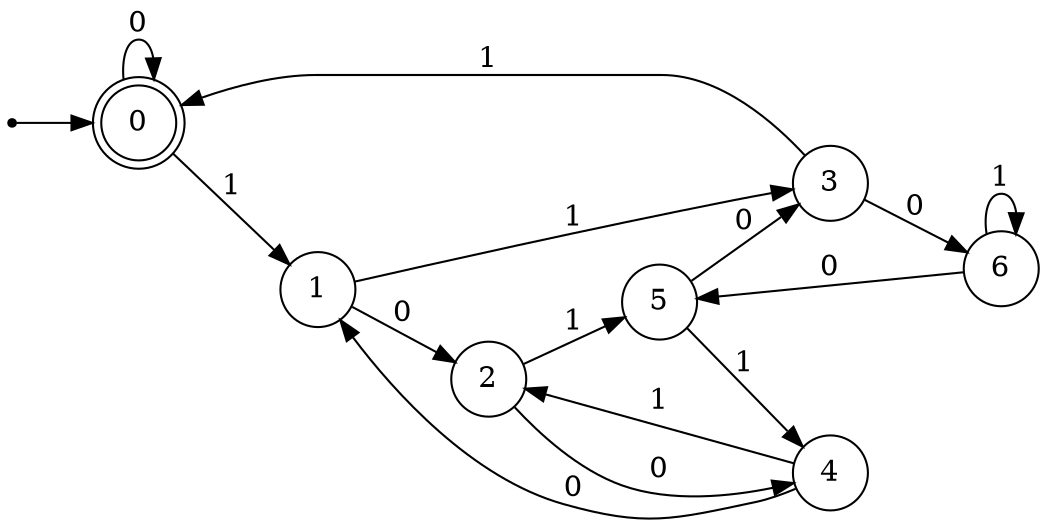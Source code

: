 digraph finite_state_machine {
   rankdir=LR;
   _ize="8,5"

   node [shape = point] x
   node [shape = doublecircle] 0
   node [shape = circle] 1
   node [shape = circle] 2
   node [shape = circle] 3
   node [shape = circle] 4
   node [shape = circle] 5
   node [shape = circle] 6

   x -> 0
   0 -> 0 [label = "0"]
   0 -> 1 [label = "1"]
   1 -> 2 [label = "0"]
   1 -> 3 [label = "1"]
   2 -> 4 [label = "0"]
   2 -> 5 [label = "1"]
   3 -> 6 [label = "0"]
   3 -> 0 [label = "1"]
   4 -> 1 [label = "0"]
   4 -> 2 [label = "1"]
   5 -> 3 [label = "0"]
   5 -> 4 [label = "1"]
   6 -> 5 [label = "0"]
   6 -> 6 [label = "1"]
}